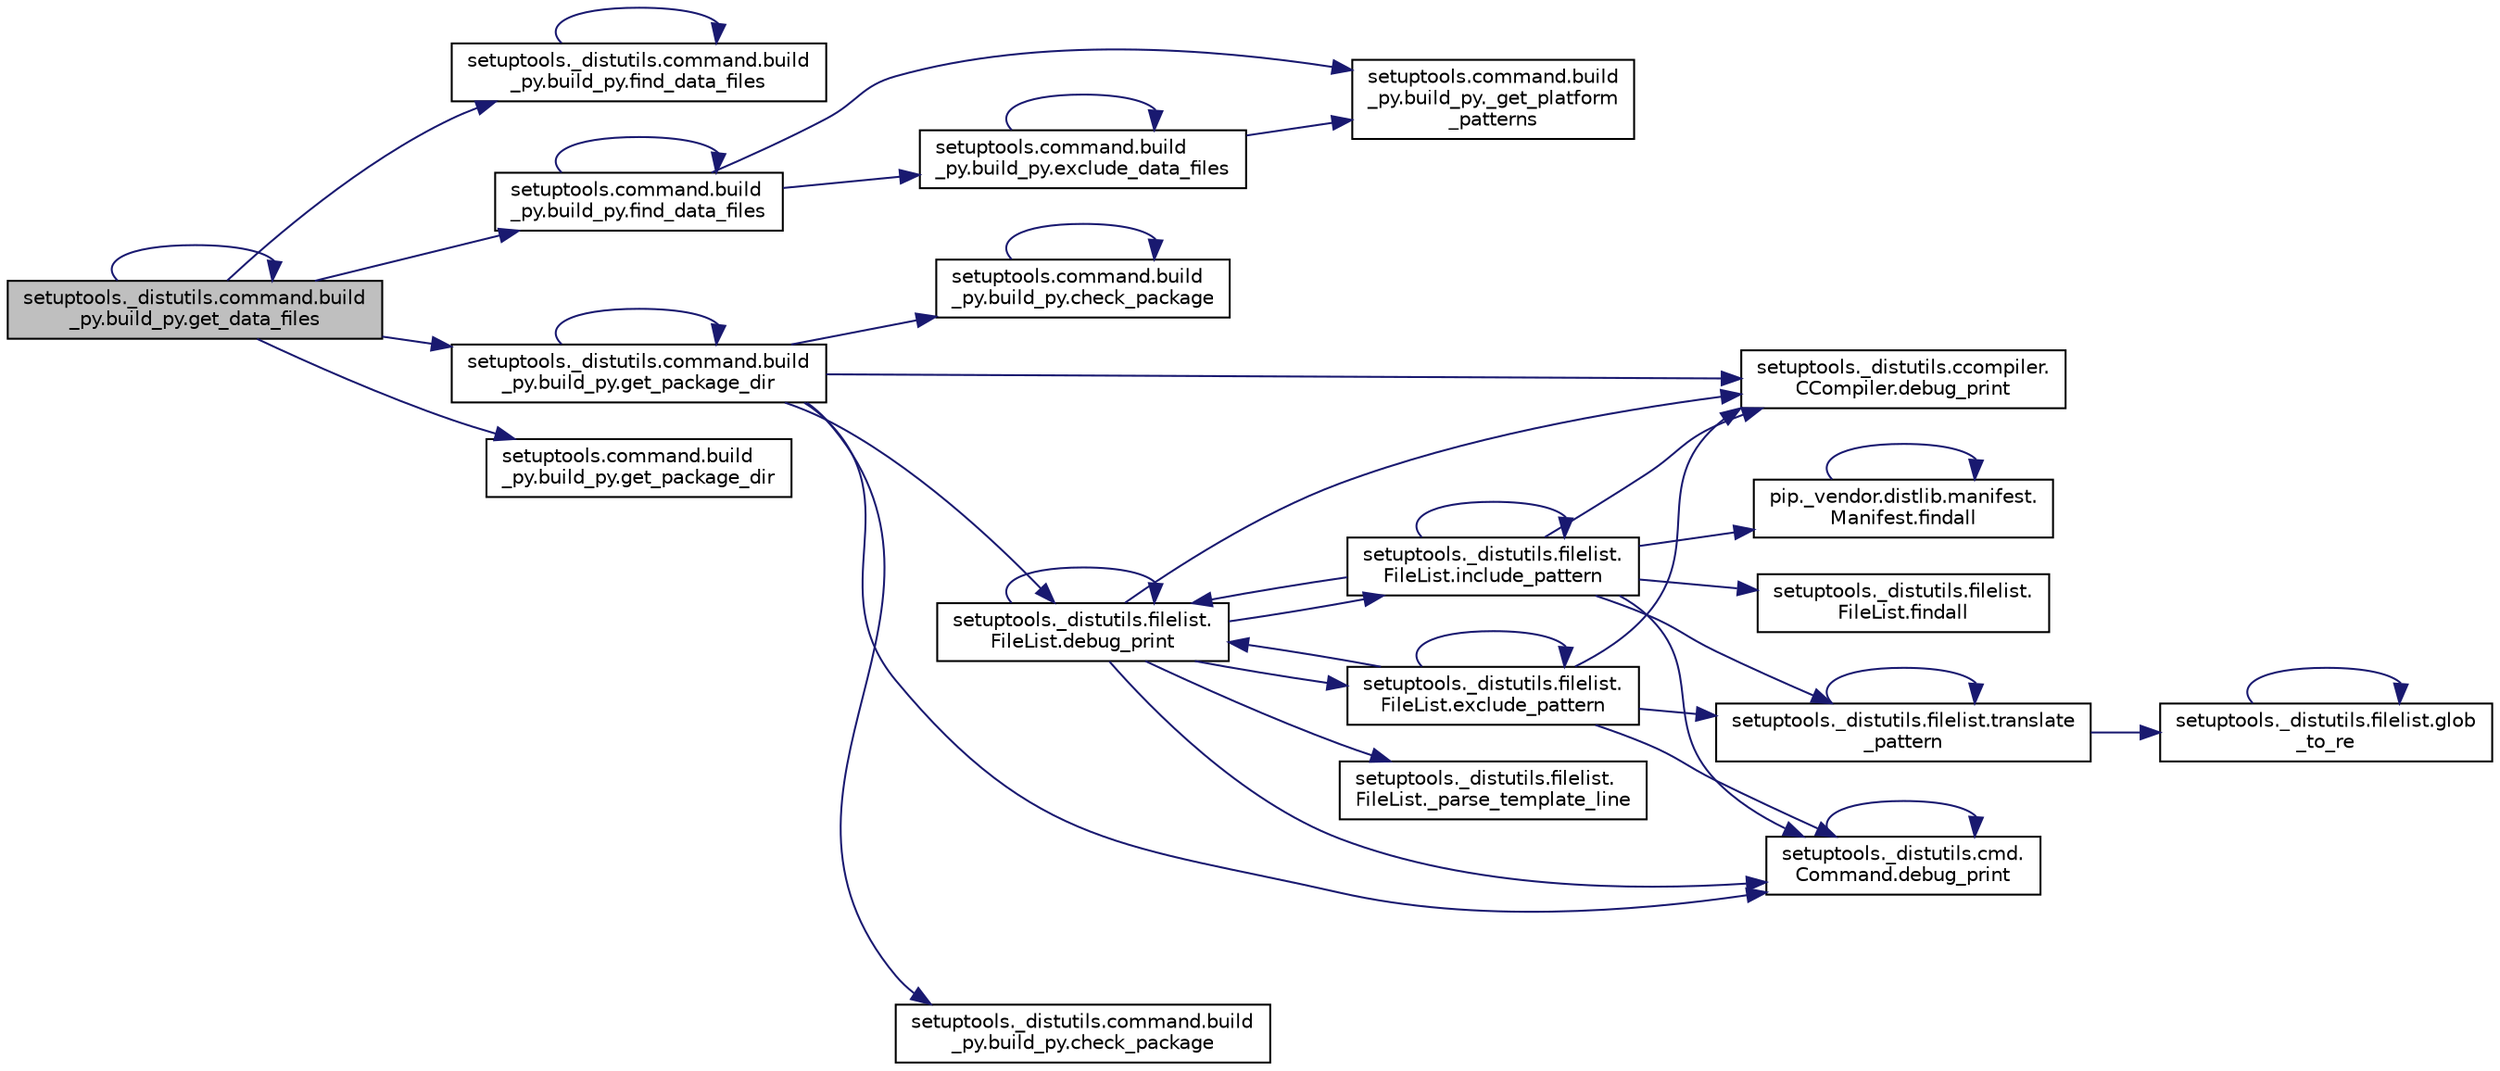 digraph "setuptools._distutils.command.build_py.build_py.get_data_files"
{
 // LATEX_PDF_SIZE
  edge [fontname="Helvetica",fontsize="10",labelfontname="Helvetica",labelfontsize="10"];
  node [fontname="Helvetica",fontsize="10",shape=record];
  rankdir="LR";
  Node1 [label="setuptools._distutils.command.build\l_py.build_py.get_data_files",height=0.2,width=0.4,color="black", fillcolor="grey75", style="filled", fontcolor="black",tooltip=" "];
  Node1 -> Node2 [color="midnightblue",fontsize="10",style="solid",fontname="Helvetica"];
  Node2 [label="setuptools._distutils.command.build\l_py.build_py.find_data_files",height=0.2,width=0.4,color="black", fillcolor="white", style="filled",URL="$dd/d1f/classsetuptools_1_1__distutils_1_1command_1_1build__py_1_1build__py.html#ae0b1fa0973765e98ff2d0f4d56e0e807",tooltip=" "];
  Node2 -> Node2 [color="midnightblue",fontsize="10",style="solid",fontname="Helvetica"];
  Node1 -> Node3 [color="midnightblue",fontsize="10",style="solid",fontname="Helvetica"];
  Node3 [label="setuptools.command.build\l_py.build_py.find_data_files",height=0.2,width=0.4,color="black", fillcolor="white", style="filled",URL="$d3/dd1/classsetuptools_1_1command_1_1build__py_1_1build__py.html#a1bea08ff0074a9909bf9cdd649cfaa08",tooltip=" "];
  Node3 -> Node4 [color="midnightblue",fontsize="10",style="solid",fontname="Helvetica"];
  Node4 [label="setuptools.command.build\l_py.build_py._get_platform\l_patterns",height=0.2,width=0.4,color="black", fillcolor="white", style="filled",URL="$d3/dd1/classsetuptools_1_1command_1_1build__py_1_1build__py.html#a16796f1a918095cce3d608b25412d37b",tooltip=" "];
  Node3 -> Node5 [color="midnightblue",fontsize="10",style="solid",fontname="Helvetica"];
  Node5 [label="setuptools.command.build\l_py.build_py.exclude_data_files",height=0.2,width=0.4,color="black", fillcolor="white", style="filled",URL="$d3/dd1/classsetuptools_1_1command_1_1build__py_1_1build__py.html#a96c9d4d9ff336e71dd5d6076ae216589",tooltip=" "];
  Node5 -> Node4 [color="midnightblue",fontsize="10",style="solid",fontname="Helvetica"];
  Node5 -> Node5 [color="midnightblue",fontsize="10",style="solid",fontname="Helvetica"];
  Node3 -> Node3 [color="midnightblue",fontsize="10",style="solid",fontname="Helvetica"];
  Node1 -> Node1 [color="midnightblue",fontsize="10",style="solid",fontname="Helvetica"];
  Node1 -> Node6 [color="midnightblue",fontsize="10",style="solid",fontname="Helvetica"];
  Node6 [label="setuptools._distutils.command.build\l_py.build_py.get_package_dir",height=0.2,width=0.4,color="black", fillcolor="white", style="filled",URL="$dd/d1f/classsetuptools_1_1__distutils_1_1command_1_1build__py_1_1build__py.html#a010d6bf7b56b8e6d8abb4d645dbe57a9",tooltip=" "];
  Node6 -> Node7 [color="midnightblue",fontsize="10",style="solid",fontname="Helvetica"];
  Node7 [label="setuptools._distutils.command.build\l_py.build_py.check_package",height=0.2,width=0.4,color="black", fillcolor="white", style="filled",URL="$dd/d1f/classsetuptools_1_1__distutils_1_1command_1_1build__py_1_1build__py.html#ae2f6c1e5373e79dba928af21757c5140",tooltip=" "];
  Node6 -> Node8 [color="midnightblue",fontsize="10",style="solid",fontname="Helvetica"];
  Node8 [label="setuptools.command.build\l_py.build_py.check_package",height=0.2,width=0.4,color="black", fillcolor="white", style="filled",URL="$d3/dd1/classsetuptools_1_1command_1_1build__py_1_1build__py.html#a413157c1d6b7d6a686b410c801a4863f",tooltip=" "];
  Node8 -> Node8 [color="midnightblue",fontsize="10",style="solid",fontname="Helvetica"];
  Node6 -> Node9 [color="midnightblue",fontsize="10",style="solid",fontname="Helvetica"];
  Node9 [label="setuptools._distutils.ccompiler.\lCCompiler.debug_print",height=0.2,width=0.4,color="black", fillcolor="white", style="filled",URL="$d0/daa/classsetuptools_1_1__distutils_1_1ccompiler_1_1_c_compiler.html#a961d966d875401f72e477adcd73b3e10",tooltip=" "];
  Node6 -> Node10 [color="midnightblue",fontsize="10",style="solid",fontname="Helvetica"];
  Node10 [label="setuptools._distutils.cmd.\lCommand.debug_print",height=0.2,width=0.4,color="black", fillcolor="white", style="filled",URL="$dd/df5/classsetuptools_1_1__distutils_1_1cmd_1_1_command.html#ac12b68aa111c3baaf4599fb441227726",tooltip=" "];
  Node10 -> Node10 [color="midnightblue",fontsize="10",style="solid",fontname="Helvetica"];
  Node6 -> Node11 [color="midnightblue",fontsize="10",style="solid",fontname="Helvetica"];
  Node11 [label="setuptools._distutils.filelist.\lFileList.debug_print",height=0.2,width=0.4,color="black", fillcolor="white", style="filled",URL="$dd/d97/classsetuptools_1_1__distutils_1_1filelist_1_1_file_list.html#a103c77716abc8d6da34630a969d4c233",tooltip=" "];
  Node11 -> Node12 [color="midnightblue",fontsize="10",style="solid",fontname="Helvetica"];
  Node12 [label="setuptools._distutils.filelist.\lFileList._parse_template_line",height=0.2,width=0.4,color="black", fillcolor="white", style="filled",URL="$dd/d97/classsetuptools_1_1__distutils_1_1filelist_1_1_file_list.html#a8980712c194d1e66be07d448c9ac7763",tooltip=" "];
  Node11 -> Node9 [color="midnightblue",fontsize="10",style="solid",fontname="Helvetica"];
  Node11 -> Node10 [color="midnightblue",fontsize="10",style="solid",fontname="Helvetica"];
  Node11 -> Node11 [color="midnightblue",fontsize="10",style="solid",fontname="Helvetica"];
  Node11 -> Node13 [color="midnightblue",fontsize="10",style="solid",fontname="Helvetica"];
  Node13 [label="setuptools._distutils.filelist.\lFileList.exclude_pattern",height=0.2,width=0.4,color="black", fillcolor="white", style="filled",URL="$dd/d97/classsetuptools_1_1__distutils_1_1filelist_1_1_file_list.html#a87ae6b570df4626843c43720164b87d2",tooltip=" "];
  Node13 -> Node9 [color="midnightblue",fontsize="10",style="solid",fontname="Helvetica"];
  Node13 -> Node10 [color="midnightblue",fontsize="10",style="solid",fontname="Helvetica"];
  Node13 -> Node11 [color="midnightblue",fontsize="10",style="solid",fontname="Helvetica"];
  Node13 -> Node13 [color="midnightblue",fontsize="10",style="solid",fontname="Helvetica"];
  Node13 -> Node14 [color="midnightblue",fontsize="10",style="solid",fontname="Helvetica"];
  Node14 [label="setuptools._distutils.filelist.translate\l_pattern",height=0.2,width=0.4,color="black", fillcolor="white", style="filled",URL="$dc/da1/namespacesetuptools_1_1__distutils_1_1filelist.html#abf11e021b1df18cc8d81a188f43ae2a2",tooltip=" "];
  Node14 -> Node15 [color="midnightblue",fontsize="10",style="solid",fontname="Helvetica"];
  Node15 [label="setuptools._distutils.filelist.glob\l_to_re",height=0.2,width=0.4,color="black", fillcolor="white", style="filled",URL="$dc/da1/namespacesetuptools_1_1__distutils_1_1filelist.html#ac6e5afc60b358dace671a325a9bcc2a6",tooltip=" "];
  Node15 -> Node15 [color="midnightblue",fontsize="10",style="solid",fontname="Helvetica"];
  Node14 -> Node14 [color="midnightblue",fontsize="10",style="solid",fontname="Helvetica"];
  Node11 -> Node16 [color="midnightblue",fontsize="10",style="solid",fontname="Helvetica"];
  Node16 [label="setuptools._distutils.filelist.\lFileList.include_pattern",height=0.2,width=0.4,color="black", fillcolor="white", style="filled",URL="$dd/d97/classsetuptools_1_1__distutils_1_1filelist_1_1_file_list.html#a91dd74782ce2e90e381652cc4b51cf7a",tooltip=" "];
  Node16 -> Node9 [color="midnightblue",fontsize="10",style="solid",fontname="Helvetica"];
  Node16 -> Node10 [color="midnightblue",fontsize="10",style="solid",fontname="Helvetica"];
  Node16 -> Node11 [color="midnightblue",fontsize="10",style="solid",fontname="Helvetica"];
  Node16 -> Node17 [color="midnightblue",fontsize="10",style="solid",fontname="Helvetica"];
  Node17 [label="pip._vendor.distlib.manifest.\lManifest.findall",height=0.2,width=0.4,color="black", fillcolor="white", style="filled",URL="$d2/d05/classpip_1_1__vendor_1_1distlib_1_1manifest_1_1_manifest.html#addcd8fc4c92d2b4d110a3c0d50222763",tooltip=" "];
  Node17 -> Node17 [color="midnightblue",fontsize="10",style="solid",fontname="Helvetica"];
  Node16 -> Node18 [color="midnightblue",fontsize="10",style="solid",fontname="Helvetica"];
  Node18 [label="setuptools._distutils.filelist.\lFileList.findall",height=0.2,width=0.4,color="black", fillcolor="white", style="filled",URL="$dd/d97/classsetuptools_1_1__distutils_1_1filelist_1_1_file_list.html#ae50770e059c38abacfd2d4844f5cf3da",tooltip=" "];
  Node16 -> Node16 [color="midnightblue",fontsize="10",style="solid",fontname="Helvetica"];
  Node16 -> Node14 [color="midnightblue",fontsize="10",style="solid",fontname="Helvetica"];
  Node6 -> Node6 [color="midnightblue",fontsize="10",style="solid",fontname="Helvetica"];
  Node1 -> Node19 [color="midnightblue",fontsize="10",style="solid",fontname="Helvetica"];
  Node19 [label="setuptools.command.build\l_py.build_py.get_package_dir",height=0.2,width=0.4,color="black", fillcolor="white", style="filled",URL="$d3/dd1/classsetuptools_1_1command_1_1build__py_1_1build__py.html#a4ecdae078542d60a4132c9a8fcbd3349",tooltip=" "];
}
